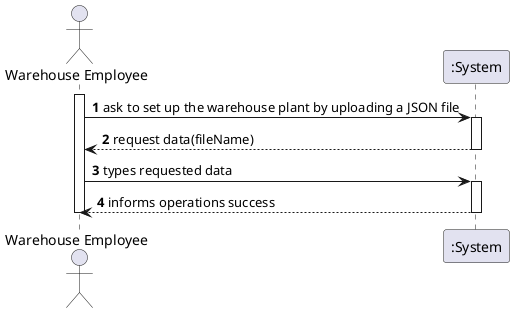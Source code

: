 @startuml
actor "Warehouse Employee" as WE
participant ":System" as System

autonumber
activate WE
WE -> System: ask to set up the warehouse plant by uploading a JSON file
activate System
System --> WE: request data(fileName)
deactivate System
WE -> System: types requested data
activate System
System --> WE: informs operations success
deactivate System
deactivate WE
@enduml
